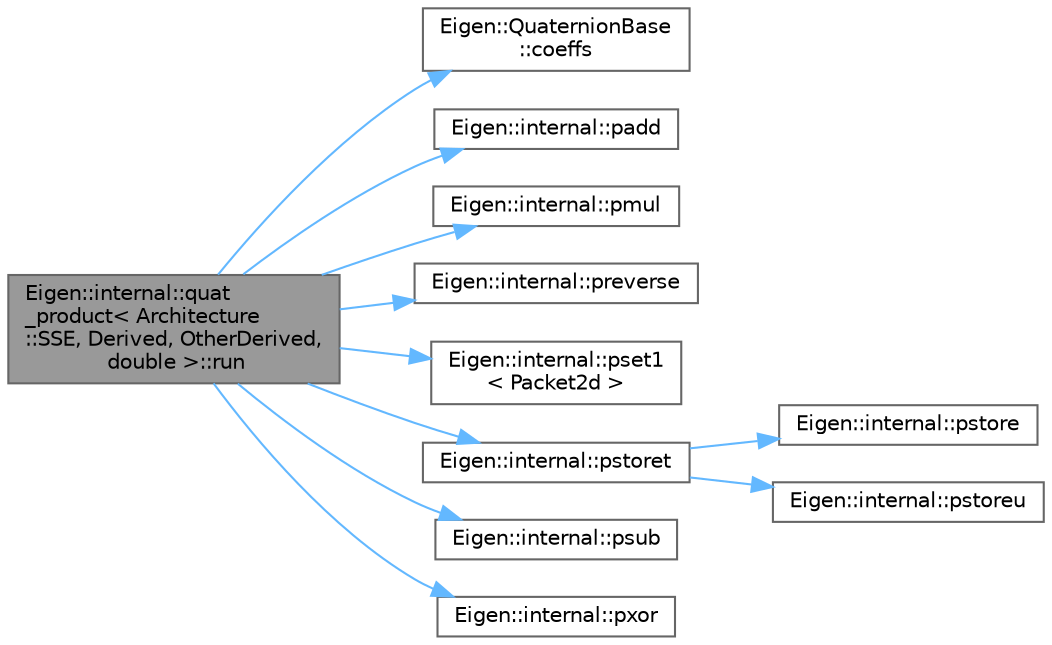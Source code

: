 digraph "Eigen::internal::quat_product&lt; Architecture::SSE, Derived, OtherDerived, double &gt;::run"
{
 // LATEX_PDF_SIZE
  bgcolor="transparent";
  edge [fontname=Helvetica,fontsize=10,labelfontname=Helvetica,labelfontsize=10];
  node [fontname=Helvetica,fontsize=10,shape=box,height=0.2,width=0.4];
  rankdir="LR";
  Node1 [id="Node000001",label="Eigen::internal::quat\l_product\< Architecture\l::SSE, Derived, OtherDerived,\l double \>::run",height=0.2,width=0.4,color="gray40", fillcolor="grey60", style="filled", fontcolor="black",tooltip=" "];
  Node1 -> Node2 [id="edge1_Node000001_Node000002",color="steelblue1",style="solid",tooltip=" "];
  Node2 [id="Node000002",label="Eigen::QuaternionBase\l::coeffs",height=0.2,width=0.4,color="grey40", fillcolor="white", style="filled",URL="$class_eigen_1_1_quaternion_base.html#a1a7dd10b8e218170dd8f52edd8356f9b",tooltip=" "];
  Node1 -> Node3 [id="edge2_Node000001_Node000003",color="steelblue1",style="solid",tooltip=" "];
  Node3 [id="Node000003",label="Eigen::internal::padd",height=0.2,width=0.4,color="grey40", fillcolor="white", style="filled",URL="$namespace_eigen_1_1internal.html#a0f50f3baa0dcc73cd1c0baa06e5c8c13",tooltip=" "];
  Node1 -> Node4 [id="edge3_Node000001_Node000004",color="steelblue1",style="solid",tooltip=" "];
  Node4 [id="Node000004",label="Eigen::internal::pmul",height=0.2,width=0.4,color="grey40", fillcolor="white", style="filled",URL="$namespace_eigen_1_1internal.html#a776f5f4b514ecaed2a98db928b8f745f",tooltip=" "];
  Node1 -> Node5 [id="edge4_Node000001_Node000005",color="steelblue1",style="solid",tooltip=" "];
  Node5 [id="Node000005",label="Eigen::internal::preverse",height=0.2,width=0.4,color="grey40", fillcolor="white", style="filled",URL="$namespace_eigen_1_1internal.html#a6f2a4f141d591a6b416ef718ef75909c",tooltip=" "];
  Node1 -> Node6 [id="edge5_Node000001_Node000006",color="steelblue1",style="solid",tooltip=" "];
  Node6 [id="Node000006",label="Eigen::internal::pset1\l\< Packet2d \>",height=0.2,width=0.4,color="grey40", fillcolor="white", style="filled",URL="$namespace_eigen_1_1internal.html#a6024368181b050eb03ef7eea98f084ea",tooltip=" "];
  Node1 -> Node7 [id="edge6_Node000001_Node000007",color="steelblue1",style="solid",tooltip=" "];
  Node7 [id="Node000007",label="Eigen::internal::pstoret",height=0.2,width=0.4,color="grey40", fillcolor="white", style="filled",URL="$namespace_eigen_1_1internal.html#a8de0ba2d55374f1277e7266e1788b3db",tooltip=" "];
  Node7 -> Node8 [id="edge7_Node000007_Node000008",color="steelblue1",style="solid",tooltip=" "];
  Node8 [id="Node000008",label="Eigen::internal::pstore",height=0.2,width=0.4,color="grey40", fillcolor="white", style="filled",URL="$namespace_eigen_1_1internal.html#aaab57ef8d873301545ff0afbf2e28458",tooltip=" "];
  Node7 -> Node9 [id="edge8_Node000007_Node000009",color="steelblue1",style="solid",tooltip=" "];
  Node9 [id="Node000009",label="Eigen::internal::pstoreu",height=0.2,width=0.4,color="grey40", fillcolor="white", style="filled",URL="$namespace_eigen_1_1internal.html#abcb1c5d429335ed8c976a6b238287a2e",tooltip=" "];
  Node1 -> Node10 [id="edge9_Node000001_Node000010",color="steelblue1",style="solid",tooltip=" "];
  Node10 [id="Node000010",label="Eigen::internal::psub",height=0.2,width=0.4,color="grey40", fillcolor="white", style="filled",URL="$namespace_eigen_1_1internal.html#acfb1e7fe49c73d1885dea028b1745e6a",tooltip=" "];
  Node1 -> Node11 [id="edge10_Node000001_Node000011",color="steelblue1",style="solid",tooltip=" "];
  Node11 [id="Node000011",label="Eigen::internal::pxor",height=0.2,width=0.4,color="grey40", fillcolor="white", style="filled",URL="$namespace_eigen_1_1internal.html#a55d803cfd28067f796e12df8eb7e4354",tooltip=" "];
}
